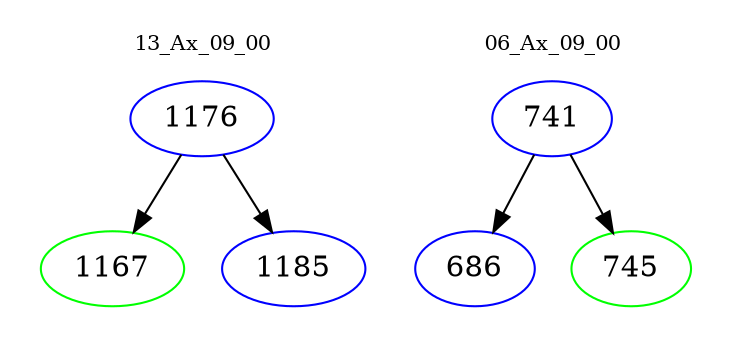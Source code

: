 digraph{
subgraph cluster_0 {
color = white
label = "13_Ax_09_00";
fontsize=10;
T0_1176 [label="1176", color="blue"]
T0_1176 -> T0_1167 [color="black"]
T0_1167 [label="1167", color="green"]
T0_1176 -> T0_1185 [color="black"]
T0_1185 [label="1185", color="blue"]
}
subgraph cluster_1 {
color = white
label = "06_Ax_09_00";
fontsize=10;
T1_741 [label="741", color="blue"]
T1_741 -> T1_686 [color="black"]
T1_686 [label="686", color="blue"]
T1_741 -> T1_745 [color="black"]
T1_745 [label="745", color="green"]
}
}
